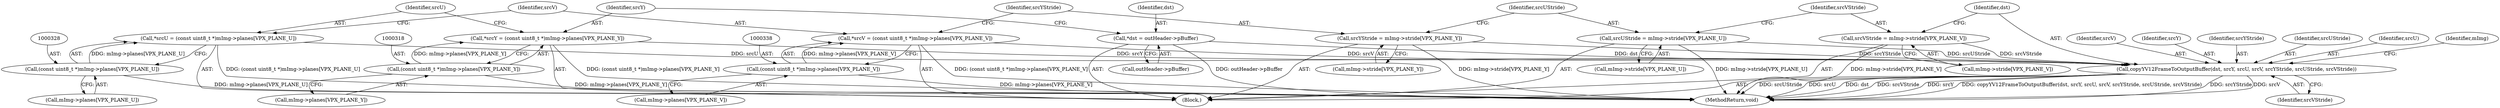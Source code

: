 digraph "0_Android_5a6788730acfc6fd8f4a6ef89d2c376572a26b55@API" {
"1000368" [label="(Call,copyYV12FrameToOutputBuffer(dst, srcY, srcU, srcV, srcYStride, srcUStride, srcVStride))"];
"1000309" [label="(Call,*dst = outHeader->pBuffer)"];
"1000315" [label="(Call,*srcY = (const uint8_t *)mImg->planes[VPX_PLANE_Y])"];
"1000317" [label="(Call,(const uint8_t *)mImg->planes[VPX_PLANE_Y])"];
"1000325" [label="(Call,*srcU = (const uint8_t *)mImg->planes[VPX_PLANE_U])"];
"1000327" [label="(Call,(const uint8_t *)mImg->planes[VPX_PLANE_U])"];
"1000335" [label="(Call,*srcV = (const uint8_t *)mImg->planes[VPX_PLANE_V])"];
"1000337" [label="(Call,(const uint8_t *)mImg->planes[VPX_PLANE_V])"];
"1000345" [label="(Call,srcYStride = mImg->stride[VPX_PLANE_Y])"];
"1000353" [label="(Call,srcUStride = mImg->stride[VPX_PLANE_U])"];
"1000361" [label="(Call,srcVStride = mImg->stride[VPX_PLANE_V])"];
"1000347" [label="(Call,mImg->stride[VPX_PLANE_Y])"];
"1000361" [label="(Call,srcVStride = mImg->stride[VPX_PLANE_V])"];
"1000372" [label="(Identifier,srcV)"];
"1000316" [label="(Identifier,srcY)"];
"1000362" [label="(Identifier,srcVStride)"];
"1000339" [label="(Call,mImg->planes[VPX_PLANE_V])"];
"1000375" [label="(Identifier,srcVStride)"];
"1000317" [label="(Call,(const uint8_t *)mImg->planes[VPX_PLANE_Y])"];
"1000327" [label="(Call,(const uint8_t *)mImg->planes[VPX_PLANE_U])"];
"1000329" [label="(Call,mImg->planes[VPX_PLANE_U])"];
"1000353" [label="(Call,srcUStride = mImg->stride[VPX_PLANE_U])"];
"1000370" [label="(Identifier,srcY)"];
"1000373" [label="(Identifier,srcYStride)"];
"1000355" [label="(Call,mImg->stride[VPX_PLANE_U])"];
"1000374" [label="(Identifier,srcUStride)"];
"1000311" [label="(Call,outHeader->pBuffer)"];
"1000335" [label="(Call,*srcV = (const uint8_t *)mImg->planes[VPX_PLANE_V])"];
"1000336" [label="(Identifier,srcV)"];
"1000371" [label="(Identifier,srcU)"];
"1000377" [label="(Identifier,mImg)"];
"1000310" [label="(Identifier,dst)"];
"1000337" [label="(Call,(const uint8_t *)mImg->planes[VPX_PLANE_V])"];
"1000363" [label="(Call,mImg->stride[VPX_PLANE_V])"];
"1000345" [label="(Call,srcYStride = mImg->stride[VPX_PLANE_Y])"];
"1000319" [label="(Call,mImg->planes[VPX_PLANE_Y])"];
"1000354" [label="(Identifier,srcUStride)"];
"1000368" [label="(Call,copyYV12FrameToOutputBuffer(dst, srcY, srcU, srcV, srcYStride, srcUStride, srcVStride))"];
"1000326" [label="(Identifier,srcU)"];
"1000346" [label="(Identifier,srcYStride)"];
"1000246" [label="(Block,)"];
"1000315" [label="(Call,*srcY = (const uint8_t *)mImg->planes[VPX_PLANE_Y])"];
"1000369" [label="(Identifier,dst)"];
"1000409" [label="(MethodReturn,void)"];
"1000325" [label="(Call,*srcU = (const uint8_t *)mImg->planes[VPX_PLANE_U])"];
"1000309" [label="(Call,*dst = outHeader->pBuffer)"];
"1000368" -> "1000246"  [label="AST: "];
"1000368" -> "1000375"  [label="CFG: "];
"1000369" -> "1000368"  [label="AST: "];
"1000370" -> "1000368"  [label="AST: "];
"1000371" -> "1000368"  [label="AST: "];
"1000372" -> "1000368"  [label="AST: "];
"1000373" -> "1000368"  [label="AST: "];
"1000374" -> "1000368"  [label="AST: "];
"1000375" -> "1000368"  [label="AST: "];
"1000377" -> "1000368"  [label="CFG: "];
"1000368" -> "1000409"  [label="DDG: dst"];
"1000368" -> "1000409"  [label="DDG: srcVStride"];
"1000368" -> "1000409"  [label="DDG: srcY"];
"1000368" -> "1000409"  [label="DDG: copyYV12FrameToOutputBuffer(dst, srcY, srcU, srcV, srcYStride, srcUStride, srcVStride)"];
"1000368" -> "1000409"  [label="DDG: srcYStride"];
"1000368" -> "1000409"  [label="DDG: srcV"];
"1000368" -> "1000409"  [label="DDG: srcUStride"];
"1000368" -> "1000409"  [label="DDG: srcU"];
"1000309" -> "1000368"  [label="DDG: dst"];
"1000315" -> "1000368"  [label="DDG: srcY"];
"1000325" -> "1000368"  [label="DDG: srcU"];
"1000335" -> "1000368"  [label="DDG: srcV"];
"1000345" -> "1000368"  [label="DDG: srcYStride"];
"1000353" -> "1000368"  [label="DDG: srcUStride"];
"1000361" -> "1000368"  [label="DDG: srcVStride"];
"1000309" -> "1000246"  [label="AST: "];
"1000309" -> "1000311"  [label="CFG: "];
"1000310" -> "1000309"  [label="AST: "];
"1000311" -> "1000309"  [label="AST: "];
"1000316" -> "1000309"  [label="CFG: "];
"1000309" -> "1000409"  [label="DDG: outHeader->pBuffer"];
"1000315" -> "1000246"  [label="AST: "];
"1000315" -> "1000317"  [label="CFG: "];
"1000316" -> "1000315"  [label="AST: "];
"1000317" -> "1000315"  [label="AST: "];
"1000326" -> "1000315"  [label="CFG: "];
"1000315" -> "1000409"  [label="DDG: (const uint8_t *)mImg->planes[VPX_PLANE_Y]"];
"1000317" -> "1000315"  [label="DDG: mImg->planes[VPX_PLANE_Y]"];
"1000317" -> "1000319"  [label="CFG: "];
"1000318" -> "1000317"  [label="AST: "];
"1000319" -> "1000317"  [label="AST: "];
"1000317" -> "1000409"  [label="DDG: mImg->planes[VPX_PLANE_Y]"];
"1000325" -> "1000246"  [label="AST: "];
"1000325" -> "1000327"  [label="CFG: "];
"1000326" -> "1000325"  [label="AST: "];
"1000327" -> "1000325"  [label="AST: "];
"1000336" -> "1000325"  [label="CFG: "];
"1000325" -> "1000409"  [label="DDG: (const uint8_t *)mImg->planes[VPX_PLANE_U]"];
"1000327" -> "1000325"  [label="DDG: mImg->planes[VPX_PLANE_U]"];
"1000327" -> "1000329"  [label="CFG: "];
"1000328" -> "1000327"  [label="AST: "];
"1000329" -> "1000327"  [label="AST: "];
"1000327" -> "1000409"  [label="DDG: mImg->planes[VPX_PLANE_U]"];
"1000335" -> "1000246"  [label="AST: "];
"1000335" -> "1000337"  [label="CFG: "];
"1000336" -> "1000335"  [label="AST: "];
"1000337" -> "1000335"  [label="AST: "];
"1000346" -> "1000335"  [label="CFG: "];
"1000335" -> "1000409"  [label="DDG: (const uint8_t *)mImg->planes[VPX_PLANE_V]"];
"1000337" -> "1000335"  [label="DDG: mImg->planes[VPX_PLANE_V]"];
"1000337" -> "1000339"  [label="CFG: "];
"1000338" -> "1000337"  [label="AST: "];
"1000339" -> "1000337"  [label="AST: "];
"1000337" -> "1000409"  [label="DDG: mImg->planes[VPX_PLANE_V]"];
"1000345" -> "1000246"  [label="AST: "];
"1000345" -> "1000347"  [label="CFG: "];
"1000346" -> "1000345"  [label="AST: "];
"1000347" -> "1000345"  [label="AST: "];
"1000354" -> "1000345"  [label="CFG: "];
"1000345" -> "1000409"  [label="DDG: mImg->stride[VPX_PLANE_Y]"];
"1000353" -> "1000246"  [label="AST: "];
"1000353" -> "1000355"  [label="CFG: "];
"1000354" -> "1000353"  [label="AST: "];
"1000355" -> "1000353"  [label="AST: "];
"1000362" -> "1000353"  [label="CFG: "];
"1000353" -> "1000409"  [label="DDG: mImg->stride[VPX_PLANE_U]"];
"1000361" -> "1000246"  [label="AST: "];
"1000361" -> "1000363"  [label="CFG: "];
"1000362" -> "1000361"  [label="AST: "];
"1000363" -> "1000361"  [label="AST: "];
"1000369" -> "1000361"  [label="CFG: "];
"1000361" -> "1000409"  [label="DDG: mImg->stride[VPX_PLANE_V]"];
}
